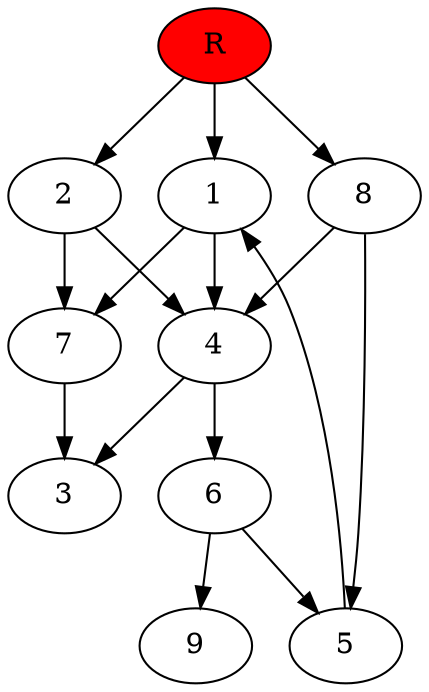 digraph prb69139 {
	1
	2
	3
	4
	5
	6
	7
	8
	R [fillcolor="#ff0000" style=filled]
	1 -> 4
	1 -> 7
	2 -> 4
	2 -> 7
	4 -> 3
	4 -> 6
	5 -> 1
	6 -> 5
	6 -> 9
	7 -> 3
	8 -> 4
	8 -> 5
	R -> 1
	R -> 2
	R -> 8
}
